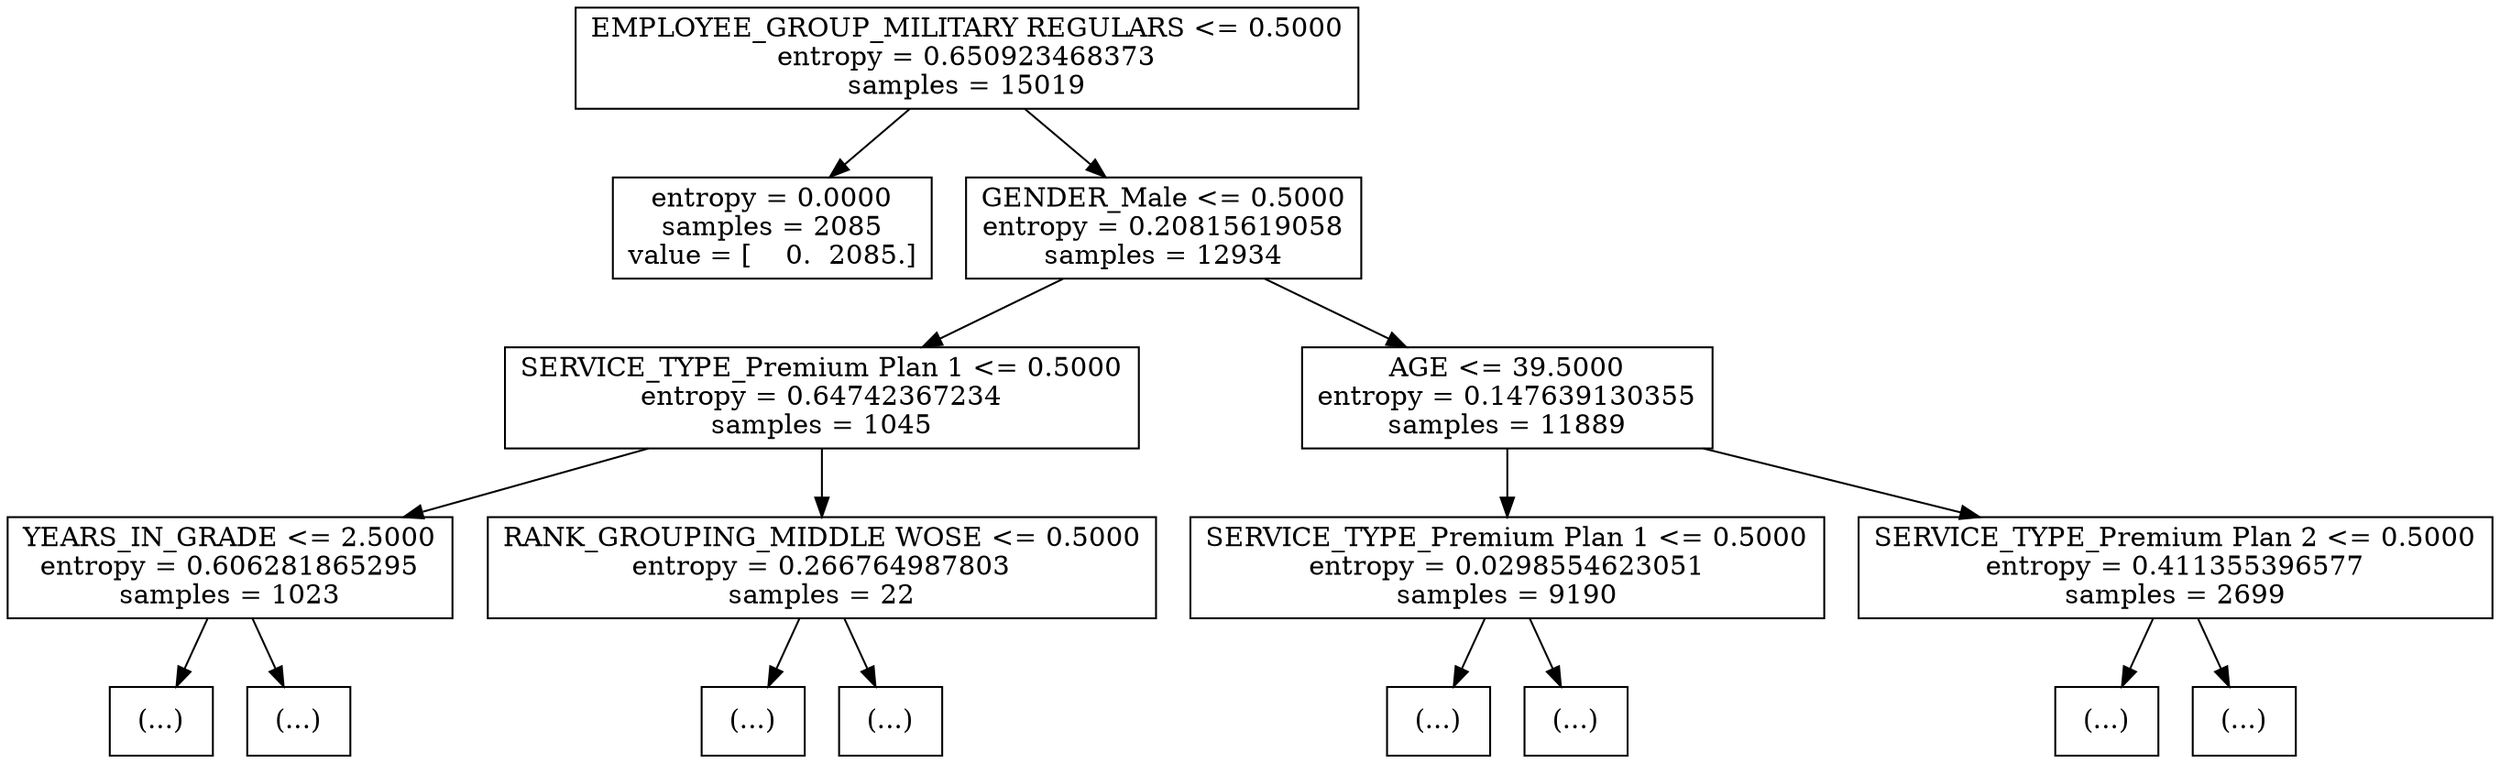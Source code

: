 digraph Tree {
0 [label="EMPLOYEE_GROUP_MILITARY REGULARS <= 0.5000\nentropy = 0.650923468373\nsamples = 15019", shape="box"] ;
1 [label="entropy = 0.0000\nsamples = 2085\nvalue = [    0.  2085.]", shape="box"] ;
0 -> 1 ;
2 [label="GENDER_Male <= 0.5000\nentropy = 0.20815619058\nsamples = 12934", shape="box"] ;
0 -> 2 ;
3 [label="SERVICE_TYPE_Premium Plan 1 <= 0.5000\nentropy = 0.64742367234\nsamples = 1045", shape="box"] ;
2 -> 3 ;
4 [label="YEARS_IN_GRADE <= 2.5000\nentropy = 0.606281865295\nsamples = 1023", shape="box"] ;
3 -> 4 ;
5 [label="(...)", shape="box"] ;
4 -> 5 ;
208 [label="(...)", shape="box"] ;
4 -> 208 ;
339 [label="RANK_GROUPING_MIDDLE WOSE <= 0.5000\nentropy = 0.266764987803\nsamples = 22", shape="box"] ;
3 -> 339 ;
340 [label="(...)", shape="box"] ;
339 -> 340 ;
341 [label="(...)", shape="box"] ;
339 -> 341 ;
342 [label="AGE <= 39.5000\nentropy = 0.147639130355\nsamples = 11889", shape="box"] ;
2 -> 342 ;
343 [label="SERVICE_TYPE_Premium Plan 1 <= 0.5000\nentropy = 0.0298554623051\nsamples = 9190", shape="box"] ;
342 -> 343 ;
344 [label="(...)", shape="box"] ;
343 -> 344 ;
481 [label="(...)", shape="box"] ;
343 -> 481 ;
492 [label="SERVICE_TYPE_Premium Plan 2 <= 0.5000\nentropy = 0.411355396577\nsamples = 2699", shape="box"] ;
342 -> 492 ;
493 [label="(...)", shape="box"] ;
492 -> 493 ;
982 [label="(...)", shape="box"] ;
492 -> 982 ;
}